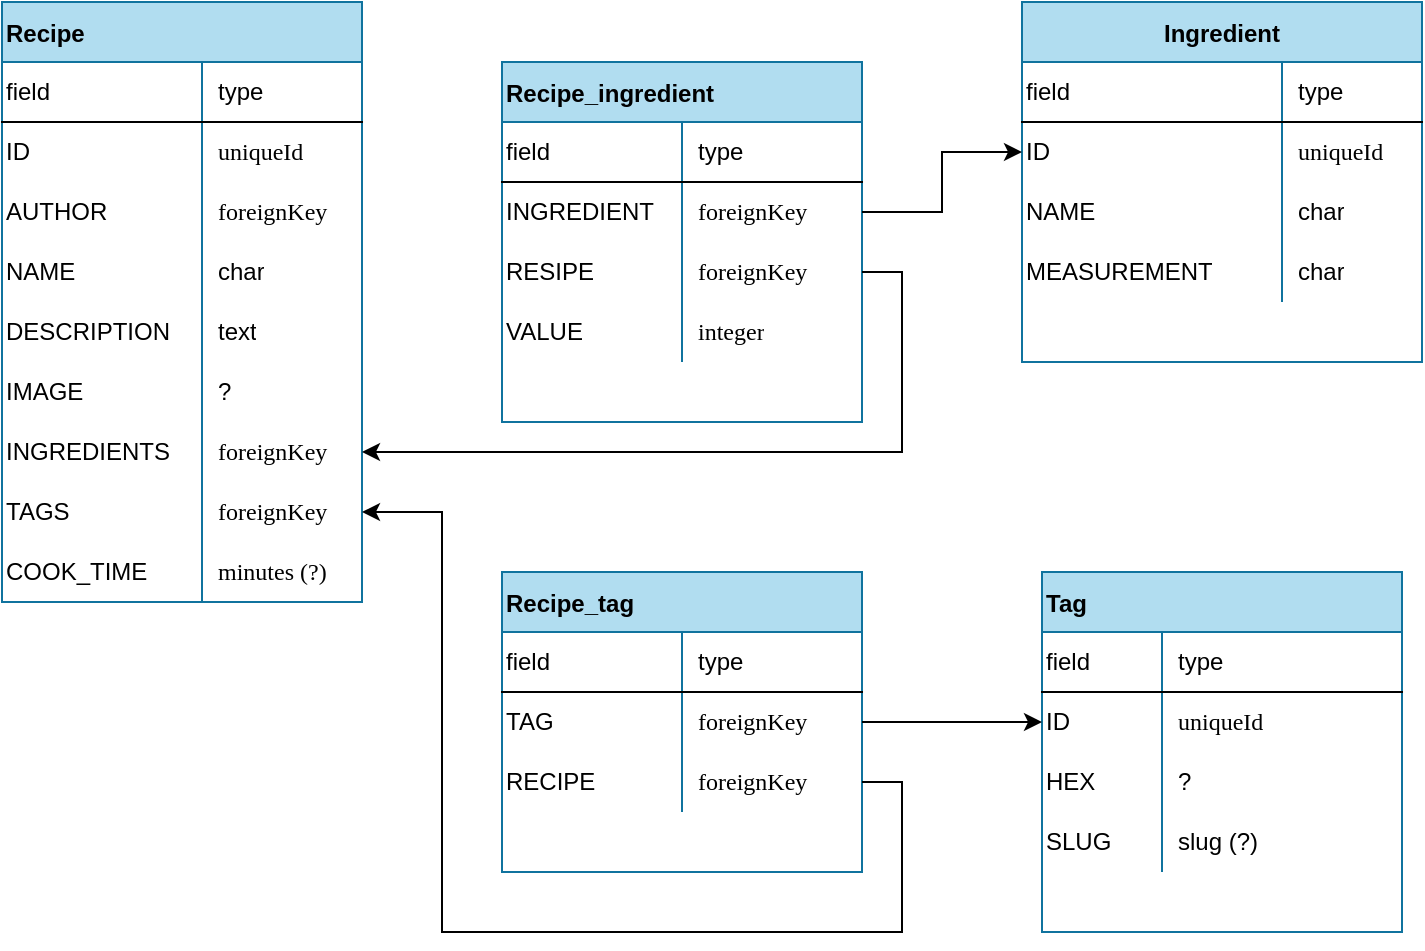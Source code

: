 <mxfile version="15.8.4" type="device" pages="2"><diagram name="database" id="2ca16b54-16f6-2749-3443-fa8db7711227"><mxGraphModel dx="2046" dy="613" grid="1" gridSize="10" guides="1" tooltips="1" connect="1" arrows="1" fold="1" page="1" pageScale="1" pageWidth="1100" pageHeight="850" background="none" math="0" shadow="0"><root><mxCell id="0"/><mxCell id="1" parent="0"/><mxCell id="bf0phk3SWoCHq_aziWoC-10" value="Recipe" style="shape=table;startSize=30;container=1;collapsible=0;childLayout=tableLayout;fixedRows=1;rowLines=0;fontStyle=1;align=left;pointerEvents=1;fillColor=#b1ddf0;strokeColor=#10739e;" vertex="1" parent="1"><mxGeometry x="-150" y="215" width="180" height="300" as="geometry"/></mxCell><mxCell id="bf0phk3SWoCHq_aziWoC-11" value="" style="shape=partialRectangle;html=1;whiteSpace=wrap;collapsible=0;dropTarget=0;pointerEvents=1;fillColor=none;top=0;left=0;bottom=1;right=0;points=[[0,0.5],[1,0.5]];portConstraint=eastwest;align=left;" vertex="1" parent="bf0phk3SWoCHq_aziWoC-10"><mxGeometry y="30" width="180" height="30" as="geometry"/></mxCell><mxCell id="bf0phk3SWoCHq_aziWoC-12" value="field" style="shape=partialRectangle;html=1;whiteSpace=wrap;connectable=0;fillColor=none;top=0;left=0;bottom=0;right=0;overflow=hidden;pointerEvents=1;align=left;" vertex="1" parent="bf0phk3SWoCHq_aziWoC-11"><mxGeometry width="100" height="30" as="geometry"><mxRectangle width="100" height="30" as="alternateBounds"/></mxGeometry></mxCell><mxCell id="bf0phk3SWoCHq_aziWoC-13" value="type" style="shape=partialRectangle;html=1;whiteSpace=wrap;connectable=0;fillColor=none;top=0;left=0;bottom=0;right=0;align=left;spacingLeft=6;overflow=hidden;pointerEvents=1;" vertex="1" parent="bf0phk3SWoCHq_aziWoC-11"><mxGeometry x="100" width="80" height="30" as="geometry"><mxRectangle width="80" height="30" as="alternateBounds"/></mxGeometry></mxCell><mxCell id="bf0phk3SWoCHq_aziWoC-14" value="" style="shape=partialRectangle;html=1;whiteSpace=wrap;collapsible=0;dropTarget=0;pointerEvents=1;fillColor=none;top=0;left=0;bottom=0;right=0;points=[[0,0.5],[1,0.5]];portConstraint=eastwest;align=left;" vertex="1" parent="bf0phk3SWoCHq_aziWoC-10"><mxGeometry y="60" width="180" height="30" as="geometry"/></mxCell><mxCell id="bf0phk3SWoCHq_aziWoC-15" value="ID" style="shape=partialRectangle;html=1;whiteSpace=wrap;connectable=0;fillColor=none;top=0;left=0;bottom=0;right=0;overflow=hidden;pointerEvents=1;align=left;" vertex="1" parent="bf0phk3SWoCHq_aziWoC-14"><mxGeometry width="100" height="30" as="geometry"><mxRectangle width="100" height="30" as="alternateBounds"/></mxGeometry></mxCell><mxCell id="bf0phk3SWoCHq_aziWoC-16" value="&lt;span style=&quot;font-family: &amp;#34;verdana&amp;#34;&quot;&gt;uniqueId&lt;/span&gt;" style="shape=partialRectangle;html=1;whiteSpace=wrap;connectable=0;fillColor=none;top=0;left=0;bottom=0;right=0;align=left;spacingLeft=6;overflow=hidden;pointerEvents=1;" vertex="1" parent="bf0phk3SWoCHq_aziWoC-14"><mxGeometry x="100" width="80" height="30" as="geometry"><mxRectangle width="80" height="30" as="alternateBounds"/></mxGeometry></mxCell><mxCell id="bf0phk3SWoCHq_aziWoC-17" value="" style="shape=partialRectangle;html=1;whiteSpace=wrap;collapsible=0;dropTarget=0;pointerEvents=1;fillColor=none;top=0;left=0;bottom=0;right=0;points=[[0,0.5],[1,0.5]];portConstraint=eastwest;align=left;" vertex="1" parent="bf0phk3SWoCHq_aziWoC-10"><mxGeometry y="90" width="180" height="30" as="geometry"/></mxCell><mxCell id="bf0phk3SWoCHq_aziWoC-18" value="AUTHOR" style="shape=partialRectangle;html=1;whiteSpace=wrap;connectable=0;fillColor=none;top=0;left=0;bottom=0;right=0;overflow=hidden;pointerEvents=1;align=left;" vertex="1" parent="bf0phk3SWoCHq_aziWoC-17"><mxGeometry width="100" height="30" as="geometry"><mxRectangle width="100" height="30" as="alternateBounds"/></mxGeometry></mxCell><mxCell id="bf0phk3SWoCHq_aziWoC-19" value="&lt;span style=&quot;font-family: &amp;#34;verdana&amp;#34;&quot;&gt;foreignKey&lt;/span&gt;" style="shape=partialRectangle;html=1;whiteSpace=wrap;connectable=0;fillColor=none;top=0;left=0;bottom=0;right=0;align=left;spacingLeft=6;overflow=hidden;pointerEvents=1;" vertex="1" parent="bf0phk3SWoCHq_aziWoC-17"><mxGeometry x="100" width="80" height="30" as="geometry"><mxRectangle width="80" height="30" as="alternateBounds"/></mxGeometry></mxCell><mxCell id="bf0phk3SWoCHq_aziWoC-20" value="" style="shape=partialRectangle;html=1;whiteSpace=wrap;collapsible=0;dropTarget=0;pointerEvents=1;fillColor=none;top=0;left=0;bottom=0;right=0;points=[[0,0.5],[1,0.5]];portConstraint=eastwest;align=left;" vertex="1" parent="bf0phk3SWoCHq_aziWoC-10"><mxGeometry y="120" width="180" height="30" as="geometry"/></mxCell><mxCell id="bf0phk3SWoCHq_aziWoC-21" value="NAME" style="shape=partialRectangle;html=1;whiteSpace=wrap;connectable=0;fillColor=none;top=0;left=0;bottom=0;right=0;overflow=hidden;pointerEvents=1;align=left;" vertex="1" parent="bf0phk3SWoCHq_aziWoC-20"><mxGeometry width="100" height="30" as="geometry"><mxRectangle width="100" height="30" as="alternateBounds"/></mxGeometry></mxCell><mxCell id="bf0phk3SWoCHq_aziWoC-22" value="char" style="shape=partialRectangle;html=1;whiteSpace=wrap;connectable=0;fillColor=none;top=0;left=0;bottom=0;right=0;align=left;spacingLeft=6;overflow=hidden;pointerEvents=1;" vertex="1" parent="bf0phk3SWoCHq_aziWoC-20"><mxGeometry x="100" width="80" height="30" as="geometry"><mxRectangle width="80" height="30" as="alternateBounds"/></mxGeometry></mxCell><mxCell id="bf0phk3SWoCHq_aziWoC-23" value="" style="shape=partialRectangle;html=1;whiteSpace=wrap;collapsible=0;dropTarget=0;pointerEvents=1;fillColor=none;top=0;left=0;bottom=0;right=0;points=[[0,0.5],[1,0.5]];portConstraint=eastwest;align=left;" vertex="1" parent="bf0phk3SWoCHq_aziWoC-10"><mxGeometry y="150" width="180" height="30" as="geometry"/></mxCell><mxCell id="bf0phk3SWoCHq_aziWoC-24" value="DESCRIPTION" style="shape=partialRectangle;html=1;whiteSpace=wrap;connectable=0;fillColor=none;top=0;left=0;bottom=0;right=0;overflow=hidden;pointerEvents=1;align=left;" vertex="1" parent="bf0phk3SWoCHq_aziWoC-23"><mxGeometry width="100" height="30" as="geometry"><mxRectangle width="100" height="30" as="alternateBounds"/></mxGeometry></mxCell><mxCell id="bf0phk3SWoCHq_aziWoC-25" value="text" style="shape=partialRectangle;html=1;whiteSpace=wrap;connectable=0;fillColor=none;top=0;left=0;bottom=0;right=0;align=left;spacingLeft=6;overflow=hidden;pointerEvents=1;" vertex="1" parent="bf0phk3SWoCHq_aziWoC-23"><mxGeometry x="100" width="80" height="30" as="geometry"><mxRectangle width="80" height="30" as="alternateBounds"/></mxGeometry></mxCell><mxCell id="bf0phk3SWoCHq_aziWoC-26" value="" style="shape=partialRectangle;html=1;whiteSpace=wrap;collapsible=0;dropTarget=0;pointerEvents=1;fillColor=none;top=0;left=0;bottom=0;right=0;points=[[0,0.5],[1,0.5]];portConstraint=eastwest;align=left;" vertex="1" parent="bf0phk3SWoCHq_aziWoC-10"><mxGeometry y="180" width="180" height="30" as="geometry"/></mxCell><mxCell id="bf0phk3SWoCHq_aziWoC-27" value="IMAGE" style="shape=partialRectangle;html=1;whiteSpace=wrap;connectable=0;fillColor=none;top=0;left=0;bottom=0;right=0;overflow=hidden;pointerEvents=1;align=left;" vertex="1" parent="bf0phk3SWoCHq_aziWoC-26"><mxGeometry width="100" height="30" as="geometry"><mxRectangle width="100" height="30" as="alternateBounds"/></mxGeometry></mxCell><mxCell id="bf0phk3SWoCHq_aziWoC-28" value="?" style="shape=partialRectangle;html=1;whiteSpace=wrap;connectable=0;fillColor=none;top=0;left=0;bottom=0;right=0;align=left;spacingLeft=6;overflow=hidden;pointerEvents=1;" vertex="1" parent="bf0phk3SWoCHq_aziWoC-26"><mxGeometry x="100" width="80" height="30" as="geometry"><mxRectangle width="80" height="30" as="alternateBounds"/></mxGeometry></mxCell><mxCell id="bf0phk3SWoCHq_aziWoC-29" value="" style="shape=partialRectangle;html=1;whiteSpace=wrap;collapsible=0;dropTarget=0;pointerEvents=1;fillColor=none;top=0;left=0;bottom=0;right=0;points=[[0,0.5],[1,0.5]];portConstraint=eastwest;align=left;" vertex="1" parent="bf0phk3SWoCHq_aziWoC-10"><mxGeometry y="210" width="180" height="30" as="geometry"/></mxCell><mxCell id="bf0phk3SWoCHq_aziWoC-30" value="INGREDIENTS" style="shape=partialRectangle;html=1;whiteSpace=wrap;connectable=0;fillColor=none;top=0;left=0;bottom=0;right=0;overflow=hidden;pointerEvents=1;align=left;" vertex="1" parent="bf0phk3SWoCHq_aziWoC-29"><mxGeometry width="100" height="30" as="geometry"><mxRectangle width="100" height="30" as="alternateBounds"/></mxGeometry></mxCell><mxCell id="bf0phk3SWoCHq_aziWoC-31" value="&lt;span style=&quot;font-family: &amp;#34;verdana&amp;#34;&quot;&gt;foreignKey&lt;/span&gt;" style="shape=partialRectangle;html=1;whiteSpace=wrap;connectable=0;fillColor=none;top=0;left=0;bottom=0;right=0;align=left;spacingLeft=6;overflow=hidden;pointerEvents=1;" vertex="1" parent="bf0phk3SWoCHq_aziWoC-29"><mxGeometry x="100" width="80" height="30" as="geometry"><mxRectangle width="80" height="30" as="alternateBounds"/></mxGeometry></mxCell><mxCell id="bf0phk3SWoCHq_aziWoC-83" value="" style="shape=partialRectangle;html=1;whiteSpace=wrap;collapsible=0;dropTarget=0;pointerEvents=1;fillColor=none;top=0;left=0;bottom=0;right=0;points=[[0,0.5],[1,0.5]];portConstraint=eastwest;align=left;" vertex="1" parent="bf0phk3SWoCHq_aziWoC-10"><mxGeometry y="240" width="180" height="30" as="geometry"/></mxCell><mxCell id="bf0phk3SWoCHq_aziWoC-84" value="TAGS" style="shape=partialRectangle;html=1;whiteSpace=wrap;connectable=0;fillColor=none;top=0;left=0;bottom=0;right=0;overflow=hidden;pointerEvents=1;align=left;" vertex="1" parent="bf0phk3SWoCHq_aziWoC-83"><mxGeometry width="100" height="30" as="geometry"><mxRectangle width="100" height="30" as="alternateBounds"/></mxGeometry></mxCell><mxCell id="bf0phk3SWoCHq_aziWoC-85" value="&lt;span style=&quot;font-family: &amp;#34;verdana&amp;#34;&quot;&gt;foreignKey&lt;/span&gt;" style="shape=partialRectangle;html=1;whiteSpace=wrap;connectable=0;fillColor=none;top=0;left=0;bottom=0;right=0;align=left;spacingLeft=6;overflow=hidden;pointerEvents=1;" vertex="1" parent="bf0phk3SWoCHq_aziWoC-83"><mxGeometry x="100" width="80" height="30" as="geometry"><mxRectangle width="80" height="30" as="alternateBounds"/></mxGeometry></mxCell><mxCell id="bf0phk3SWoCHq_aziWoC-110" value="" style="shape=partialRectangle;html=1;whiteSpace=wrap;collapsible=0;dropTarget=0;pointerEvents=1;fillColor=none;top=0;left=0;bottom=0;right=0;points=[[0,0.5],[1,0.5]];portConstraint=eastwest;align=left;" vertex="1" parent="bf0phk3SWoCHq_aziWoC-10"><mxGeometry y="270" width="180" height="30" as="geometry"/></mxCell><mxCell id="bf0phk3SWoCHq_aziWoC-111" value="COOK_TIME" style="shape=partialRectangle;html=1;whiteSpace=wrap;connectable=0;fillColor=none;top=0;left=0;bottom=0;right=0;overflow=hidden;pointerEvents=1;align=left;" vertex="1" parent="bf0phk3SWoCHq_aziWoC-110"><mxGeometry width="100" height="30" as="geometry"><mxRectangle width="100" height="30" as="alternateBounds"/></mxGeometry></mxCell><mxCell id="bf0phk3SWoCHq_aziWoC-112" value="&lt;span style=&quot;font-family: &amp;#34;verdana&amp;#34;&quot;&gt;minutes (?)&lt;/span&gt;" style="shape=partialRectangle;html=1;whiteSpace=wrap;connectable=0;fillColor=none;top=0;left=0;bottom=0;right=0;align=left;spacingLeft=6;overflow=hidden;pointerEvents=1;" vertex="1" parent="bf0phk3SWoCHq_aziWoC-110"><mxGeometry x="100" width="80" height="30" as="geometry"><mxRectangle width="80" height="30" as="alternateBounds"/></mxGeometry></mxCell><mxCell id="bf0phk3SWoCHq_aziWoC-55" value="Recipe_ingredient" style="shape=table;startSize=30;container=1;collapsible=0;childLayout=tableLayout;fixedRows=1;rowLines=0;fontStyle=1;align=left;pointerEvents=1;fillColor=#b1ddf0;strokeColor=#10739e;" vertex="1" parent="1"><mxGeometry x="100" y="245" width="180" height="180" as="geometry"/></mxCell><mxCell id="bf0phk3SWoCHq_aziWoC-56" value="" style="shape=partialRectangle;html=1;whiteSpace=wrap;collapsible=0;dropTarget=0;pointerEvents=1;fillColor=none;top=0;left=0;bottom=1;right=0;points=[[0,0.5],[1,0.5]];portConstraint=eastwest;align=left;" vertex="1" parent="bf0phk3SWoCHq_aziWoC-55"><mxGeometry y="30" width="180" height="30" as="geometry"/></mxCell><mxCell id="bf0phk3SWoCHq_aziWoC-57" value="field" style="shape=partialRectangle;html=1;whiteSpace=wrap;connectable=0;fillColor=none;top=0;left=0;bottom=0;right=0;overflow=hidden;pointerEvents=1;align=left;" vertex="1" parent="bf0phk3SWoCHq_aziWoC-56"><mxGeometry width="90" height="30" as="geometry"><mxRectangle width="90" height="30" as="alternateBounds"/></mxGeometry></mxCell><mxCell id="bf0phk3SWoCHq_aziWoC-58" value="type" style="shape=partialRectangle;html=1;whiteSpace=wrap;connectable=0;fillColor=none;top=0;left=0;bottom=0;right=0;align=left;spacingLeft=6;overflow=hidden;pointerEvents=1;" vertex="1" parent="bf0phk3SWoCHq_aziWoC-56"><mxGeometry x="90" width="90" height="30" as="geometry"><mxRectangle width="90" height="30" as="alternateBounds"/></mxGeometry></mxCell><mxCell id="bf0phk3SWoCHq_aziWoC-59" value="" style="shape=partialRectangle;html=1;whiteSpace=wrap;collapsible=0;dropTarget=0;pointerEvents=1;fillColor=none;top=0;left=0;bottom=0;right=0;points=[[0,0.5],[1,0.5]];portConstraint=eastwest;align=left;" vertex="1" parent="bf0phk3SWoCHq_aziWoC-55"><mxGeometry y="60" width="180" height="30" as="geometry"/></mxCell><mxCell id="bf0phk3SWoCHq_aziWoC-60" value="INGREDIENT" style="shape=partialRectangle;html=1;whiteSpace=wrap;connectable=0;fillColor=none;top=0;left=0;bottom=0;right=0;overflow=hidden;pointerEvents=1;align=left;" vertex="1" parent="bf0phk3SWoCHq_aziWoC-59"><mxGeometry width="90" height="30" as="geometry"><mxRectangle width="90" height="30" as="alternateBounds"/></mxGeometry></mxCell><mxCell id="bf0phk3SWoCHq_aziWoC-61" value="&lt;span style=&quot;font-family: &amp;#34;verdana&amp;#34;&quot;&gt;foreignKey&lt;/span&gt;" style="shape=partialRectangle;html=1;whiteSpace=wrap;connectable=0;fillColor=none;top=0;left=0;bottom=0;right=0;align=left;spacingLeft=6;overflow=hidden;pointerEvents=1;" vertex="1" parent="bf0phk3SWoCHq_aziWoC-59"><mxGeometry x="90" width="90" height="30" as="geometry"><mxRectangle width="90" height="30" as="alternateBounds"/></mxGeometry></mxCell><mxCell id="bf0phk3SWoCHq_aziWoC-62" value="" style="shape=partialRectangle;html=1;whiteSpace=wrap;collapsible=0;dropTarget=0;pointerEvents=1;fillColor=none;top=0;left=0;bottom=0;right=0;points=[[0,0.5],[1,0.5]];portConstraint=eastwest;align=left;" vertex="1" parent="bf0phk3SWoCHq_aziWoC-55"><mxGeometry y="90" width="180" height="30" as="geometry"/></mxCell><mxCell id="bf0phk3SWoCHq_aziWoC-63" value="RESIPE" style="shape=partialRectangle;html=1;whiteSpace=wrap;connectable=0;fillColor=none;top=0;left=0;bottom=0;right=0;overflow=hidden;pointerEvents=1;align=left;" vertex="1" parent="bf0phk3SWoCHq_aziWoC-62"><mxGeometry width="90" height="30" as="geometry"><mxRectangle width="90" height="30" as="alternateBounds"/></mxGeometry></mxCell><mxCell id="bf0phk3SWoCHq_aziWoC-64" value="&lt;span style=&quot;font-family: &amp;#34;verdana&amp;#34;&quot;&gt;foreignKey&lt;/span&gt;" style="shape=partialRectangle;html=1;whiteSpace=wrap;connectable=0;fillColor=none;top=0;left=0;bottom=0;right=0;align=left;spacingLeft=6;overflow=hidden;pointerEvents=1;" vertex="1" parent="bf0phk3SWoCHq_aziWoC-62"><mxGeometry x="90" width="90" height="30" as="geometry"><mxRectangle width="90" height="30" as="alternateBounds"/></mxGeometry></mxCell><mxCell id="bf0phk3SWoCHq_aziWoC-65" value="" style="shape=partialRectangle;html=1;whiteSpace=wrap;collapsible=0;dropTarget=0;pointerEvents=1;fillColor=none;top=0;left=0;bottom=0;right=0;points=[[0,0.5],[1,0.5]];portConstraint=eastwest;align=left;" vertex="1" parent="bf0phk3SWoCHq_aziWoC-55"><mxGeometry y="120" width="180" height="30" as="geometry"/></mxCell><mxCell id="bf0phk3SWoCHq_aziWoC-66" value="VALUE" style="shape=partialRectangle;html=1;whiteSpace=wrap;connectable=0;fillColor=none;top=0;left=0;bottom=0;right=0;overflow=hidden;pointerEvents=1;align=left;" vertex="1" parent="bf0phk3SWoCHq_aziWoC-65"><mxGeometry width="90" height="30" as="geometry"><mxRectangle width="90" height="30" as="alternateBounds"/></mxGeometry></mxCell><mxCell id="bf0phk3SWoCHq_aziWoC-67" value="&lt;span style=&quot;font-family: &amp;#34;verdana&amp;#34;&quot;&gt;integer&lt;/span&gt;" style="shape=partialRectangle;html=1;whiteSpace=wrap;connectable=0;fillColor=none;top=0;left=0;bottom=0;right=0;align=left;spacingLeft=6;overflow=hidden;pointerEvents=1;" vertex="1" parent="bf0phk3SWoCHq_aziWoC-65"><mxGeometry x="90" width="90" height="30" as="geometry"><mxRectangle width="90" height="30" as="alternateBounds"/></mxGeometry></mxCell><mxCell id="bf0phk3SWoCHq_aziWoC-68" value="Ingredient" style="shape=table;startSize=30;container=1;collapsible=0;childLayout=tableLayout;fixedRows=1;rowLines=0;fontStyle=1;align=center;pointerEvents=1;fillColor=#b1ddf0;strokeColor=#10739e;" vertex="1" parent="1"><mxGeometry x="360" y="215" width="200" height="180" as="geometry"/></mxCell><mxCell id="bf0phk3SWoCHq_aziWoC-69" value="" style="shape=partialRectangle;html=1;whiteSpace=wrap;collapsible=0;dropTarget=0;pointerEvents=1;fillColor=none;top=0;left=0;bottom=1;right=0;points=[[0,0.5],[1,0.5]];portConstraint=eastwest;align=left;" vertex="1" parent="bf0phk3SWoCHq_aziWoC-68"><mxGeometry y="30" width="200" height="30" as="geometry"/></mxCell><mxCell id="bf0phk3SWoCHq_aziWoC-70" value="field" style="shape=partialRectangle;html=1;whiteSpace=wrap;connectable=0;fillColor=none;top=0;left=0;bottom=0;right=0;overflow=hidden;pointerEvents=1;align=left;" vertex="1" parent="bf0phk3SWoCHq_aziWoC-69"><mxGeometry width="130" height="30" as="geometry"><mxRectangle width="130" height="30" as="alternateBounds"/></mxGeometry></mxCell><mxCell id="bf0phk3SWoCHq_aziWoC-71" value="type" style="shape=partialRectangle;html=1;whiteSpace=wrap;connectable=0;fillColor=none;top=0;left=0;bottom=0;right=0;align=left;spacingLeft=6;overflow=hidden;pointerEvents=1;" vertex="1" parent="bf0phk3SWoCHq_aziWoC-69"><mxGeometry x="130" width="70" height="30" as="geometry"><mxRectangle width="70" height="30" as="alternateBounds"/></mxGeometry></mxCell><mxCell id="bf0phk3SWoCHq_aziWoC-72" value="" style="shape=partialRectangle;html=1;whiteSpace=wrap;collapsible=0;dropTarget=0;pointerEvents=1;fillColor=none;top=0;left=0;bottom=0;right=0;points=[[0,0.5],[1,0.5]];portConstraint=eastwest;align=left;" vertex="1" parent="bf0phk3SWoCHq_aziWoC-68"><mxGeometry y="60" width="200" height="30" as="geometry"/></mxCell><mxCell id="bf0phk3SWoCHq_aziWoC-73" value="ID" style="shape=partialRectangle;html=1;whiteSpace=wrap;connectable=0;fillColor=none;top=0;left=0;bottom=0;right=0;overflow=hidden;pointerEvents=1;align=left;" vertex="1" parent="bf0phk3SWoCHq_aziWoC-72"><mxGeometry width="130" height="30" as="geometry"><mxRectangle width="130" height="30" as="alternateBounds"/></mxGeometry></mxCell><mxCell id="bf0phk3SWoCHq_aziWoC-74" value="&lt;span style=&quot;font-family: &amp;#34;verdana&amp;#34;&quot;&gt;uniqueId&lt;/span&gt;" style="shape=partialRectangle;html=1;whiteSpace=wrap;connectable=0;fillColor=none;top=0;left=0;bottom=0;right=0;align=left;spacingLeft=6;overflow=hidden;pointerEvents=1;" vertex="1" parent="bf0phk3SWoCHq_aziWoC-72"><mxGeometry x="130" width="70" height="30" as="geometry"><mxRectangle width="70" height="30" as="alternateBounds"/></mxGeometry></mxCell><mxCell id="bf0phk3SWoCHq_aziWoC-75" value="" style="shape=partialRectangle;html=1;whiteSpace=wrap;collapsible=0;dropTarget=0;pointerEvents=1;fillColor=none;top=0;left=0;bottom=0;right=0;points=[[0,0.5],[1,0.5]];portConstraint=eastwest;align=left;" vertex="1" parent="bf0phk3SWoCHq_aziWoC-68"><mxGeometry y="90" width="200" height="30" as="geometry"/></mxCell><mxCell id="bf0phk3SWoCHq_aziWoC-76" value="NAME" style="shape=partialRectangle;html=1;whiteSpace=wrap;connectable=0;fillColor=none;top=0;left=0;bottom=0;right=0;overflow=hidden;pointerEvents=1;align=left;" vertex="1" parent="bf0phk3SWoCHq_aziWoC-75"><mxGeometry width="130" height="30" as="geometry"><mxRectangle width="130" height="30" as="alternateBounds"/></mxGeometry></mxCell><mxCell id="bf0phk3SWoCHq_aziWoC-77" value="char" style="shape=partialRectangle;html=1;whiteSpace=wrap;connectable=0;fillColor=none;top=0;left=0;bottom=0;right=0;align=left;spacingLeft=6;overflow=hidden;pointerEvents=1;" vertex="1" parent="bf0phk3SWoCHq_aziWoC-75"><mxGeometry x="130" width="70" height="30" as="geometry"><mxRectangle width="70" height="30" as="alternateBounds"/></mxGeometry></mxCell><mxCell id="bf0phk3SWoCHq_aziWoC-78" value="" style="shape=partialRectangle;html=1;whiteSpace=wrap;collapsible=0;dropTarget=0;pointerEvents=1;fillColor=none;top=0;left=0;bottom=0;right=0;points=[[0,0.5],[1,0.5]];portConstraint=eastwest;align=left;" vertex="1" parent="bf0phk3SWoCHq_aziWoC-68"><mxGeometry y="120" width="200" height="30" as="geometry"/></mxCell><mxCell id="bf0phk3SWoCHq_aziWoC-79" value="MEASUREMENT" style="shape=partialRectangle;html=1;whiteSpace=wrap;connectable=0;fillColor=none;top=0;left=0;bottom=0;right=0;overflow=hidden;pointerEvents=1;align=left;" vertex="1" parent="bf0phk3SWoCHq_aziWoC-78"><mxGeometry width="130" height="30" as="geometry"><mxRectangle width="130" height="30" as="alternateBounds"/></mxGeometry></mxCell><mxCell id="bf0phk3SWoCHq_aziWoC-80" value="char" style="shape=partialRectangle;html=1;whiteSpace=wrap;connectable=0;fillColor=none;top=0;left=0;bottom=0;right=0;align=left;spacingLeft=6;overflow=hidden;pointerEvents=1;" vertex="1" parent="bf0phk3SWoCHq_aziWoC-78"><mxGeometry x="130" width="70" height="30" as="geometry"><mxRectangle width="70" height="30" as="alternateBounds"/></mxGeometry></mxCell><mxCell id="bf0phk3SWoCHq_aziWoC-81" value="" style="endArrow=classic;html=1;rounded=0;exitX=1;exitY=0.5;exitDx=0;exitDy=0;entryX=1;entryY=0.5;entryDx=0;entryDy=0;" edge="1" parent="1" source="bf0phk3SWoCHq_aziWoC-62" target="bf0phk3SWoCHq_aziWoC-29"><mxGeometry width="50" height="50" relative="1" as="geometry"><mxPoint x="250" y="440" as="sourcePoint"/><mxPoint x="70" y="430" as="targetPoint"/><Array as="points"><mxPoint x="300" y="350"/><mxPoint x="300" y="440"/><mxPoint x="120" y="440"/></Array></mxGeometry></mxCell><mxCell id="bf0phk3SWoCHq_aziWoC-82" style="edgeStyle=orthogonalEdgeStyle;rounded=0;orthogonalLoop=1;jettySize=auto;html=1;exitX=1;exitY=0.5;exitDx=0;exitDy=0;entryX=0;entryY=0.5;entryDx=0;entryDy=0;" edge="1" parent="1" source="bf0phk3SWoCHq_aziWoC-59" target="bf0phk3SWoCHq_aziWoC-72"><mxGeometry relative="1" as="geometry"><mxPoint x="320" y="270" as="targetPoint"/><Array as="points"><mxPoint x="320" y="320"/><mxPoint x="320" y="290"/></Array></mxGeometry></mxCell><mxCell id="bf0phk3SWoCHq_aziWoC-86" value="Tag" style="shape=table;startSize=30;container=1;collapsible=0;childLayout=tableLayout;fixedRows=1;rowLines=0;fontStyle=1;align=left;pointerEvents=1;fillColor=#b1ddf0;strokeColor=#10739e;" vertex="1" parent="1"><mxGeometry x="370" y="500" width="180" height="180" as="geometry"/></mxCell><mxCell id="bf0phk3SWoCHq_aziWoC-87" value="" style="shape=partialRectangle;html=1;whiteSpace=wrap;collapsible=0;dropTarget=0;pointerEvents=1;fillColor=none;top=0;left=0;bottom=1;right=0;points=[[0,0.5],[1,0.5]];portConstraint=eastwest;align=left;" vertex="1" parent="bf0phk3SWoCHq_aziWoC-86"><mxGeometry y="30" width="180" height="30" as="geometry"/></mxCell><mxCell id="bf0phk3SWoCHq_aziWoC-88" value="field" style="shape=partialRectangle;html=1;whiteSpace=wrap;connectable=0;fillColor=none;top=0;left=0;bottom=0;right=0;overflow=hidden;pointerEvents=1;align=left;" vertex="1" parent="bf0phk3SWoCHq_aziWoC-87"><mxGeometry width="60" height="30" as="geometry"><mxRectangle width="60" height="30" as="alternateBounds"/></mxGeometry></mxCell><mxCell id="bf0phk3SWoCHq_aziWoC-89" value="type" style="shape=partialRectangle;html=1;whiteSpace=wrap;connectable=0;fillColor=none;top=0;left=0;bottom=0;right=0;align=left;spacingLeft=6;overflow=hidden;pointerEvents=1;" vertex="1" parent="bf0phk3SWoCHq_aziWoC-87"><mxGeometry x="60" width="120" height="30" as="geometry"><mxRectangle width="120" height="30" as="alternateBounds"/></mxGeometry></mxCell><mxCell id="bf0phk3SWoCHq_aziWoC-90" value="" style="shape=partialRectangle;html=1;whiteSpace=wrap;collapsible=0;dropTarget=0;pointerEvents=1;fillColor=none;top=0;left=0;bottom=0;right=0;points=[[0,0.5],[1,0.5]];portConstraint=eastwest;align=left;" vertex="1" parent="bf0phk3SWoCHq_aziWoC-86"><mxGeometry y="60" width="180" height="30" as="geometry"/></mxCell><mxCell id="bf0phk3SWoCHq_aziWoC-91" value="ID" style="shape=partialRectangle;html=1;whiteSpace=wrap;connectable=0;fillColor=none;top=0;left=0;bottom=0;right=0;overflow=hidden;pointerEvents=1;align=left;" vertex="1" parent="bf0phk3SWoCHq_aziWoC-90"><mxGeometry width="60" height="30" as="geometry"><mxRectangle width="60" height="30" as="alternateBounds"/></mxGeometry></mxCell><mxCell id="bf0phk3SWoCHq_aziWoC-92" value="&lt;span style=&quot;font-family: &amp;#34;verdana&amp;#34;&quot;&gt;uniqueId&lt;/span&gt;" style="shape=partialRectangle;html=1;whiteSpace=wrap;connectable=0;fillColor=none;top=0;left=0;bottom=0;right=0;align=left;spacingLeft=6;overflow=hidden;pointerEvents=1;" vertex="1" parent="bf0phk3SWoCHq_aziWoC-90"><mxGeometry x="60" width="120" height="30" as="geometry"><mxRectangle width="120" height="30" as="alternateBounds"/></mxGeometry></mxCell><mxCell id="bf0phk3SWoCHq_aziWoC-93" value="" style="shape=partialRectangle;html=1;whiteSpace=wrap;collapsible=0;dropTarget=0;pointerEvents=1;fillColor=none;top=0;left=0;bottom=0;right=0;points=[[0,0.5],[1,0.5]];portConstraint=eastwest;align=left;" vertex="1" parent="bf0phk3SWoCHq_aziWoC-86"><mxGeometry y="90" width="180" height="30" as="geometry"/></mxCell><mxCell id="bf0phk3SWoCHq_aziWoC-94" value="HEX" style="shape=partialRectangle;html=1;whiteSpace=wrap;connectable=0;fillColor=none;top=0;left=0;bottom=0;right=0;overflow=hidden;pointerEvents=1;align=left;" vertex="1" parent="bf0phk3SWoCHq_aziWoC-93"><mxGeometry width="60" height="30" as="geometry"><mxRectangle width="60" height="30" as="alternateBounds"/></mxGeometry></mxCell><mxCell id="bf0phk3SWoCHq_aziWoC-95" value="?" style="shape=partialRectangle;html=1;whiteSpace=wrap;connectable=0;fillColor=none;top=0;left=0;bottom=0;right=0;align=left;spacingLeft=6;overflow=hidden;pointerEvents=1;" vertex="1" parent="bf0phk3SWoCHq_aziWoC-93"><mxGeometry x="60" width="120" height="30" as="geometry"><mxRectangle width="120" height="30" as="alternateBounds"/></mxGeometry></mxCell><mxCell id="bf0phk3SWoCHq_aziWoC-113" value="" style="shape=partialRectangle;html=1;whiteSpace=wrap;collapsible=0;dropTarget=0;pointerEvents=1;fillColor=none;top=0;left=0;bottom=0;right=0;points=[[0,0.5],[1,0.5]];portConstraint=eastwest;align=left;" vertex="1" parent="bf0phk3SWoCHq_aziWoC-86"><mxGeometry y="120" width="180" height="30" as="geometry"/></mxCell><mxCell id="bf0phk3SWoCHq_aziWoC-114" value="SLUG" style="shape=partialRectangle;html=1;whiteSpace=wrap;connectable=0;fillColor=none;top=0;left=0;bottom=0;right=0;overflow=hidden;pointerEvents=1;align=left;" vertex="1" parent="bf0phk3SWoCHq_aziWoC-113"><mxGeometry width="60" height="30" as="geometry"><mxRectangle width="60" height="30" as="alternateBounds"/></mxGeometry></mxCell><mxCell id="bf0phk3SWoCHq_aziWoC-115" value="slug (?)" style="shape=partialRectangle;html=1;whiteSpace=wrap;connectable=0;fillColor=none;top=0;left=0;bottom=0;right=0;align=left;spacingLeft=6;overflow=hidden;pointerEvents=1;" vertex="1" parent="bf0phk3SWoCHq_aziWoC-113"><mxGeometry x="60" width="120" height="30" as="geometry"><mxRectangle width="120" height="30" as="alternateBounds"/></mxGeometry></mxCell><mxCell id="bf0phk3SWoCHq_aziWoC-97" value="Recipe_tag" style="shape=table;startSize=30;container=1;collapsible=0;childLayout=tableLayout;fixedRows=1;rowLines=0;fontStyle=1;align=left;pointerEvents=1;fillColor=#b1ddf0;strokeColor=#10739e;" vertex="1" parent="1"><mxGeometry x="100" y="500" width="180" height="150" as="geometry"/></mxCell><mxCell id="bf0phk3SWoCHq_aziWoC-98" value="" style="shape=partialRectangle;html=1;whiteSpace=wrap;collapsible=0;dropTarget=0;pointerEvents=1;fillColor=none;top=0;left=0;bottom=1;right=0;points=[[0,0.5],[1,0.5]];portConstraint=eastwest;align=left;" vertex="1" parent="bf0phk3SWoCHq_aziWoC-97"><mxGeometry y="30" width="180" height="30" as="geometry"/></mxCell><mxCell id="bf0phk3SWoCHq_aziWoC-99" value="field" style="shape=partialRectangle;html=1;whiteSpace=wrap;connectable=0;fillColor=none;top=0;left=0;bottom=0;right=0;overflow=hidden;pointerEvents=1;align=left;" vertex="1" parent="bf0phk3SWoCHq_aziWoC-98"><mxGeometry width="90" height="30" as="geometry"><mxRectangle width="90" height="30" as="alternateBounds"/></mxGeometry></mxCell><mxCell id="bf0phk3SWoCHq_aziWoC-100" value="type" style="shape=partialRectangle;html=1;whiteSpace=wrap;connectable=0;fillColor=none;top=0;left=0;bottom=0;right=0;align=left;spacingLeft=6;overflow=hidden;pointerEvents=1;" vertex="1" parent="bf0phk3SWoCHq_aziWoC-98"><mxGeometry x="90" width="90" height="30" as="geometry"><mxRectangle width="90" height="30" as="alternateBounds"/></mxGeometry></mxCell><mxCell id="bf0phk3SWoCHq_aziWoC-101" value="" style="shape=partialRectangle;html=1;whiteSpace=wrap;collapsible=0;dropTarget=0;pointerEvents=1;fillColor=none;top=0;left=0;bottom=0;right=0;points=[[0,0.5],[1,0.5]];portConstraint=eastwest;align=left;" vertex="1" parent="bf0phk3SWoCHq_aziWoC-97"><mxGeometry y="60" width="180" height="30" as="geometry"/></mxCell><mxCell id="bf0phk3SWoCHq_aziWoC-102" value="TAG" style="shape=partialRectangle;html=1;whiteSpace=wrap;connectable=0;fillColor=none;top=0;left=0;bottom=0;right=0;overflow=hidden;pointerEvents=1;align=left;" vertex="1" parent="bf0phk3SWoCHq_aziWoC-101"><mxGeometry width="90" height="30" as="geometry"><mxRectangle width="90" height="30" as="alternateBounds"/></mxGeometry></mxCell><mxCell id="bf0phk3SWoCHq_aziWoC-103" value="&lt;span style=&quot;font-family: &amp;#34;verdana&amp;#34;&quot;&gt;foreignKey&lt;/span&gt;" style="shape=partialRectangle;html=1;whiteSpace=wrap;connectable=0;fillColor=none;top=0;left=0;bottom=0;right=0;align=left;spacingLeft=6;overflow=hidden;pointerEvents=1;" vertex="1" parent="bf0phk3SWoCHq_aziWoC-101"><mxGeometry x="90" width="90" height="30" as="geometry"><mxRectangle width="90" height="30" as="alternateBounds"/></mxGeometry></mxCell><mxCell id="bf0phk3SWoCHq_aziWoC-104" value="" style="shape=partialRectangle;html=1;whiteSpace=wrap;collapsible=0;dropTarget=0;pointerEvents=1;fillColor=none;top=0;left=0;bottom=0;right=0;points=[[0,0.5],[1,0.5]];portConstraint=eastwest;align=left;" vertex="1" parent="bf0phk3SWoCHq_aziWoC-97"><mxGeometry y="90" width="180" height="30" as="geometry"/></mxCell><mxCell id="bf0phk3SWoCHq_aziWoC-105" value="RECIPE" style="shape=partialRectangle;html=1;whiteSpace=wrap;connectable=0;fillColor=none;top=0;left=0;bottom=0;right=0;overflow=hidden;pointerEvents=1;align=left;" vertex="1" parent="bf0phk3SWoCHq_aziWoC-104"><mxGeometry width="90" height="30" as="geometry"><mxRectangle width="90" height="30" as="alternateBounds"/></mxGeometry></mxCell><mxCell id="bf0phk3SWoCHq_aziWoC-106" value="&lt;span style=&quot;font-family: &amp;#34;verdana&amp;#34;&quot;&gt;foreignKey&lt;/span&gt;" style="shape=partialRectangle;html=1;whiteSpace=wrap;connectable=0;fillColor=none;top=0;left=0;bottom=0;right=0;align=left;spacingLeft=6;overflow=hidden;pointerEvents=1;" vertex="1" parent="bf0phk3SWoCHq_aziWoC-104"><mxGeometry x="90" width="90" height="30" as="geometry"><mxRectangle width="90" height="30" as="alternateBounds"/></mxGeometry></mxCell><mxCell id="bf0phk3SWoCHq_aziWoC-107" style="edgeStyle=orthogonalEdgeStyle;rounded=0;orthogonalLoop=1;jettySize=auto;html=1;exitX=1;exitY=0.5;exitDx=0;exitDy=0;entryX=0;entryY=0.5;entryDx=0;entryDy=0;" edge="1" parent="1" source="bf0phk3SWoCHq_aziWoC-101" target="bf0phk3SWoCHq_aziWoC-90"><mxGeometry relative="1" as="geometry"/></mxCell><mxCell id="bf0phk3SWoCHq_aziWoC-109" style="edgeStyle=orthogonalEdgeStyle;rounded=0;orthogonalLoop=1;jettySize=auto;html=1;exitX=1;exitY=0.5;exitDx=0;exitDy=0;entryX=1;entryY=0.5;entryDx=0;entryDy=0;" edge="1" parent="1" source="bf0phk3SWoCHq_aziWoC-104" target="bf0phk3SWoCHq_aziWoC-83"><mxGeometry relative="1" as="geometry"><Array as="points"><mxPoint x="300" y="605"/><mxPoint x="300" y="680"/><mxPoint x="70" y="680"/><mxPoint x="70" y="470"/></Array></mxGeometry></mxCell></root></mxGraphModel></diagram><diagram id="2Kf8NdEdwSiisz4lxdpO" name="project_structure"><mxGraphModel dx="1113" dy="721" grid="1" gridSize="10" guides="1" tooltips="1" connect="1" arrows="1" fold="1" page="1" pageScale="1" pageWidth="3300" pageHeight="2339" math="0" shadow="0"><root><mxCell id="UBJYnT5ox6JvT-AfCbGW-0"/><mxCell id="UBJYnT5ox6JvT-AfCbGW-1" parent="UBJYnT5ox6JvT-AfCbGW-0"/><mxCell id="UBJYnT5ox6JvT-AfCbGW-2" value="" style="shape=image;verticalLabelPosition=bottom;labelBackgroundColor=#ffffff;verticalAlign=top;aspect=fixed;imageAspect=0;image=https://studygyaan.com/wp-content/uploads/2019/07/Best-Practice-to-Structure-Django-Project-Directories-and-Files.png;" vertex="1" parent="UBJYnT5ox6JvT-AfCbGW-1"><mxGeometry x="30" y="60" width="520" height="343" as="geometry"/></mxCell><mxCell id="UBJYnT5ox6JvT-AfCbGW-28" style="edgeStyle=orthogonalEdgeStyle;rounded=0;orthogonalLoop=1;jettySize=auto;html=1;exitX=1;exitY=0.5;exitDx=0;exitDy=0;entryX=0;entryY=0.5;entryDx=0;entryDy=0;fontSize=14;fontColor=#000000;strokeColor=#000000;" edge="1" parent="UBJYnT5ox6JvT-AfCbGW-1" source="UBJYnT5ox6JvT-AfCbGW-3" target="UBJYnT5ox6JvT-AfCbGW-17"><mxGeometry relative="1" as="geometry"/></mxCell><mxCell id="UBJYnT5ox6JvT-AfCbGW-3" value="&lt;font style=&quot;font-size: 14px&quot;&gt;api_foodgram&lt;/font&gt;" style="rounded=1;whiteSpace=wrap;html=1;align=center;fillColor=#fad7ac;strokeColor=#b46504;" vertex="1" parent="UBJYnT5ox6JvT-AfCbGW-1"><mxGeometry x="630" y="40" width="120" height="40" as="geometry"/></mxCell><mxCell id="UBJYnT5ox6JvT-AfCbGW-25" style="edgeStyle=orthogonalEdgeStyle;rounded=0;orthogonalLoop=1;jettySize=auto;html=1;exitX=1;exitY=0.5;exitDx=0;exitDy=0;entryX=0;entryY=0.5;entryDx=0;entryDy=0;fontSize=14;fontColor=#000000;strokeColor=#000000;" edge="1" parent="UBJYnT5ox6JvT-AfCbGW-1" source="UBJYnT5ox6JvT-AfCbGW-4" target="UBJYnT5ox6JvT-AfCbGW-16"><mxGeometry relative="1" as="geometry"><Array as="points"><mxPoint x="1140" y="140"/><mxPoint x="1140" y="325"/></Array></mxGeometry></mxCell><mxCell id="UBJYnT5ox6JvT-AfCbGW-4" value="&lt;font style=&quot;font-size: 14px&quot;&gt;api_foodgram&lt;/font&gt;" style="rounded=1;whiteSpace=wrap;html=1;align=center;fillColor=#b1ddf0;strokeColor=#10739e;" vertex="1" parent="UBJYnT5ox6JvT-AfCbGW-1"><mxGeometry x="810" y="120" width="120" height="40" as="geometry"/></mxCell><mxCell id="UBJYnT5ox6JvT-AfCbGW-18" style="edgeStyle=orthogonalEdgeStyle;rounded=0;orthogonalLoop=1;jettySize=auto;html=1;exitX=1;exitY=0.5;exitDx=0;exitDy=0;fontSize=14;fontColor=#000000;strokeColor=#000000;entryX=0;entryY=0.5;entryDx=0;entryDy=0;" edge="1" parent="UBJYnT5ox6JvT-AfCbGW-1" source="UBJYnT5ox6JvT-AfCbGW-5" target="UBJYnT5ox6JvT-AfCbGW-10"><mxGeometry relative="1" as="geometry"><Array as="points"><mxPoint x="980" y="200"/><mxPoint x="980" y="425"/></Array></mxGeometry></mxCell><mxCell id="UBJYnT5ox6JvT-AfCbGW-5" value="&lt;font style=&quot;font-size: 14px&quot;&gt;apps&lt;/font&gt;" style="rounded=1;whiteSpace=wrap;html=1;align=center;fillColor=#b1ddf0;strokeColor=#10739e;" vertex="1" parent="UBJYnT5ox6JvT-AfCbGW-1"><mxGeometry x="810" y="180" width="120" height="40" as="geometry"/></mxCell><mxCell id="UBJYnT5ox6JvT-AfCbGW-6" value="&lt;font style=&quot;font-size: 14px&quot;&gt;api&lt;/font&gt;" style="rounded=1;whiteSpace=wrap;html=1;align=center;fillColor=#b0e3e6;strokeColor=#0e8088;" vertex="1" parent="UBJYnT5ox6JvT-AfCbGW-1"><mxGeometry x="1010" y="210" width="90" height="30" as="geometry"/></mxCell><mxCell id="UBJYnT5ox6JvT-AfCbGW-7" value="&lt;font style=&quot;font-size: 14px&quot;&gt;custom_auth&lt;/font&gt;" style="rounded=1;whiteSpace=wrap;html=1;align=center;fillColor=#b0e3e6;strokeColor=#0e8088;" vertex="1" parent="UBJYnT5ox6JvT-AfCbGW-1"><mxGeometry x="1010" y="260" width="90" height="30" as="geometry"/></mxCell><mxCell id="UBJYnT5ox6JvT-AfCbGW-8" value="&lt;font style=&quot;font-size: 14px&quot;&gt;users&lt;/font&gt;" style="rounded=1;whiteSpace=wrap;html=1;align=center;fillColor=#b0e3e6;strokeColor=#0e8088;" vertex="1" parent="UBJYnT5ox6JvT-AfCbGW-1"><mxGeometry x="1010" y="310" width="90" height="30" as="geometry"/></mxCell><mxCell id="UBJYnT5ox6JvT-AfCbGW-9" value="&lt;font style=&quot;font-size: 14px&quot;&gt;recipes&lt;/font&gt;" style="rounded=1;whiteSpace=wrap;html=1;align=center;fillColor=#b0e3e6;strokeColor=#0e8088;" vertex="1" parent="UBJYnT5ox6JvT-AfCbGW-1"><mxGeometry x="1010" y="360" width="90" height="30" as="geometry"/></mxCell><mxCell id="UBJYnT5ox6JvT-AfCbGW-10" value="&lt;font style=&quot;font-size: 14px&quot;&gt;ingredients&lt;/font&gt;" style="rounded=1;whiteSpace=wrap;html=1;align=center;fillColor=#b0e3e6;strokeColor=#0e8088;" vertex="1" parent="UBJYnT5ox6JvT-AfCbGW-1"><mxGeometry x="1010" y="410" width="90" height="30" as="geometry"/></mxCell><mxCell id="UBJYnT5ox6JvT-AfCbGW-11" value="&lt;font style=&quot;font-size: 14px&quot;&gt;templates&lt;/font&gt;" style="rounded=1;whiteSpace=wrap;html=1;align=center;fillColor=#b1ddf0;strokeColor=#10739e;" vertex="1" parent="UBJYnT5ox6JvT-AfCbGW-1"><mxGeometry x="810" y="240" width="120" height="40" as="geometry"/></mxCell><mxCell id="UBJYnT5ox6JvT-AfCbGW-12" value="&lt;font style=&quot;font-size: 14px&quot;&gt;static&lt;/font&gt;" style="rounded=1;whiteSpace=wrap;html=1;align=center;fillColor=#b1ddf0;strokeColor=#10739e;" vertex="1" parent="UBJYnT5ox6JvT-AfCbGW-1"><mxGeometry x="810" y="300" width="120" height="40" as="geometry"/></mxCell><mxCell id="UBJYnT5ox6JvT-AfCbGW-13" value="&lt;font style=&quot;font-size: 14px&quot;&gt;media&lt;/font&gt;" style="rounded=1;whiteSpace=wrap;html=1;align=center;fillColor=#b1ddf0;strokeColor=#10739e;" vertex="1" parent="UBJYnT5ox6JvT-AfCbGW-1"><mxGeometry x="810" y="360" width="120" height="40" as="geometry"/></mxCell><mxCell id="UBJYnT5ox6JvT-AfCbGW-14" value="&lt;font style=&quot;font-size: 14px&quot;&gt;settings.py&lt;/font&gt;" style="rounded=1;whiteSpace=wrap;html=1;align=center;fillColor=#bac8d3;strokeColor=#23445d;" vertex="1" parent="UBJYnT5ox6JvT-AfCbGW-1"><mxGeometry x="1170" y="210" width="90" height="30" as="geometry"/></mxCell><mxCell id="UBJYnT5ox6JvT-AfCbGW-15" value="&lt;font style=&quot;font-size: 14px&quot;&gt;urls.py&lt;/font&gt;" style="rounded=1;whiteSpace=wrap;html=1;align=center;fillColor=#bac8d3;strokeColor=#23445d;" vertex="1" parent="UBJYnT5ox6JvT-AfCbGW-1"><mxGeometry x="1170" y="260" width="90" height="30" as="geometry"/></mxCell><mxCell id="UBJYnT5ox6JvT-AfCbGW-16" value="&lt;font style=&quot;font-size: 14px&quot;&gt;wsgi.py&lt;/font&gt;" style="rounded=1;whiteSpace=wrap;html=1;align=center;fillColor=#bac8d3;strokeColor=#23445d;" vertex="1" parent="UBJYnT5ox6JvT-AfCbGW-1"><mxGeometry x="1170" y="310" width="90" height="30" as="geometry"/></mxCell><mxCell id="UBJYnT5ox6JvT-AfCbGW-17" value="&lt;font style=&quot;font-size: 14px&quot;&gt;manage.py&lt;/font&gt;" style="rounded=1;whiteSpace=wrap;html=1;align=center;fillColor=#bac8d3;strokeColor=#23445d;" vertex="1" parent="UBJYnT5ox6JvT-AfCbGW-1"><mxGeometry x="810" y="420" width="90" height="30" as="geometry"/></mxCell><mxCell id="UBJYnT5ox6JvT-AfCbGW-19" value="" style="endArrow=classic;html=1;rounded=0;fontSize=14;fontColor=#000000;strokeColor=#000000;entryX=0;entryY=0.5;entryDx=0;entryDy=0;" edge="1" parent="UBJYnT5ox6JvT-AfCbGW-1" target="UBJYnT5ox6JvT-AfCbGW-6"><mxGeometry width="50" height="50" relative="1" as="geometry"><mxPoint x="980" y="225" as="sourcePoint"/><mxPoint x="1000" y="310" as="targetPoint"/></mxGeometry></mxCell><mxCell id="UBJYnT5ox6JvT-AfCbGW-20" value="" style="endArrow=classic;html=1;rounded=0;fontSize=14;fontColor=#000000;strokeColor=#000000;entryX=0;entryY=0.5;entryDx=0;entryDy=0;" edge="1" parent="UBJYnT5ox6JvT-AfCbGW-1" target="UBJYnT5ox6JvT-AfCbGW-7"><mxGeometry width="50" height="50" relative="1" as="geometry"><mxPoint x="980" y="275" as="sourcePoint"/><mxPoint x="1020" y="235" as="targetPoint"/></mxGeometry></mxCell><mxCell id="UBJYnT5ox6JvT-AfCbGW-21" value="" style="endArrow=classic;html=1;rounded=0;fontSize=14;fontColor=#000000;strokeColor=#000000;entryX=0;entryY=0.5;entryDx=0;entryDy=0;" edge="1" parent="UBJYnT5ox6JvT-AfCbGW-1" target="UBJYnT5ox6JvT-AfCbGW-8"><mxGeometry width="50" height="50" relative="1" as="geometry"><mxPoint x="980" y="325" as="sourcePoint"/><mxPoint x="1030" y="245" as="targetPoint"/></mxGeometry></mxCell><mxCell id="UBJYnT5ox6JvT-AfCbGW-22" value="" style="endArrow=classic;html=1;rounded=0;fontSize=14;fontColor=#000000;strokeColor=#000000;entryX=0;entryY=0.5;entryDx=0;entryDy=0;" edge="1" parent="UBJYnT5ox6JvT-AfCbGW-1" target="UBJYnT5ox6JvT-AfCbGW-9"><mxGeometry width="50" height="50" relative="1" as="geometry"><mxPoint x="980" y="375" as="sourcePoint"/><mxPoint x="1040" y="255" as="targetPoint"/></mxGeometry></mxCell><mxCell id="UBJYnT5ox6JvT-AfCbGW-26" value="" style="endArrow=classic;html=1;rounded=0;fontSize=14;fontColor=#000000;strokeColor=#000000;entryX=0;entryY=0.5;entryDx=0;entryDy=0;" edge="1" parent="UBJYnT5ox6JvT-AfCbGW-1" target="UBJYnT5ox6JvT-AfCbGW-14"><mxGeometry width="50" height="50" relative="1" as="geometry"><mxPoint x="1140" y="225" as="sourcePoint"/><mxPoint x="1020" y="235" as="targetPoint"/></mxGeometry></mxCell><mxCell id="UBJYnT5ox6JvT-AfCbGW-27" value="" style="endArrow=classic;html=1;rounded=0;fontSize=14;fontColor=#000000;strokeColor=#000000;entryX=0;entryY=0.5;entryDx=0;entryDy=0;" edge="1" parent="UBJYnT5ox6JvT-AfCbGW-1" target="UBJYnT5ox6JvT-AfCbGW-15"><mxGeometry width="50" height="50" relative="1" as="geometry"><mxPoint x="1140" y="275" as="sourcePoint"/><mxPoint x="1030" y="245" as="targetPoint"/></mxGeometry></mxCell><mxCell id="UBJYnT5ox6JvT-AfCbGW-29" value="" style="endArrow=classic;html=1;rounded=0;fontSize=14;fontColor=#000000;strokeColor=#000000;entryX=0;entryY=0.5;entryDx=0;entryDy=0;" edge="1" parent="UBJYnT5ox6JvT-AfCbGW-1" target="UBJYnT5ox6JvT-AfCbGW-4"><mxGeometry width="50" height="50" relative="1" as="geometry"><mxPoint x="780" y="140" as="sourcePoint"/><mxPoint x="1020" y="235" as="targetPoint"/></mxGeometry></mxCell><mxCell id="UBJYnT5ox6JvT-AfCbGW-30" value="" style="endArrow=classic;html=1;rounded=0;fontSize=14;fontColor=#000000;strokeColor=#000000;entryX=0;entryY=0.5;entryDx=0;entryDy=0;" edge="1" parent="UBJYnT5ox6JvT-AfCbGW-1" target="UBJYnT5ox6JvT-AfCbGW-5"><mxGeometry width="50" height="50" relative="1" as="geometry"><mxPoint x="780" y="200" as="sourcePoint"/><mxPoint x="820" y="150" as="targetPoint"/></mxGeometry></mxCell><mxCell id="UBJYnT5ox6JvT-AfCbGW-31" value="" style="endArrow=classic;html=1;rounded=0;fontSize=14;fontColor=#000000;strokeColor=#000000;entryX=0;entryY=0.5;entryDx=0;entryDy=0;" edge="1" parent="UBJYnT5ox6JvT-AfCbGW-1" target="UBJYnT5ox6JvT-AfCbGW-11"><mxGeometry width="50" height="50" relative="1" as="geometry"><mxPoint x="780" y="260" as="sourcePoint"/><mxPoint x="830" y="160" as="targetPoint"/></mxGeometry></mxCell><mxCell id="UBJYnT5ox6JvT-AfCbGW-32" value="" style="endArrow=classic;html=1;rounded=0;fontSize=14;fontColor=#000000;strokeColor=#000000;entryX=0;entryY=0.5;entryDx=0;entryDy=0;" edge="1" parent="UBJYnT5ox6JvT-AfCbGW-1" target="UBJYnT5ox6JvT-AfCbGW-12"><mxGeometry width="50" height="50" relative="1" as="geometry"><mxPoint x="780" y="320" as="sourcePoint"/><mxPoint x="840" y="170" as="targetPoint"/></mxGeometry></mxCell><mxCell id="UBJYnT5ox6JvT-AfCbGW-33" value="" style="endArrow=classic;html=1;rounded=0;fontSize=14;fontColor=#000000;strokeColor=#000000;entryX=0;entryY=0.5;entryDx=0;entryDy=0;" edge="1" parent="UBJYnT5ox6JvT-AfCbGW-1" target="UBJYnT5ox6JvT-AfCbGW-13"><mxGeometry width="50" height="50" relative="1" as="geometry"><mxPoint x="780" y="380" as="sourcePoint"/><mxPoint x="850" y="180" as="targetPoint"/></mxGeometry></mxCell><mxCell id="UBJYnT5ox6JvT-AfCbGW-34" value="&lt;font style=&quot;font-size: 14px&quot;&gt;tags&lt;/font&gt;" style="rounded=1;whiteSpace=wrap;html=1;align=center;fillColor=#b0e3e6;strokeColor=#0e8088;" vertex="1" parent="UBJYnT5ox6JvT-AfCbGW-1"><mxGeometry x="1010" y="460" width="90" height="30" as="geometry"/></mxCell><mxCell id="UBJYnT5ox6JvT-AfCbGW-35" value="" style="endArrow=classic;html=1;rounded=0;fontSize=14;fontColor=#000000;strokeColor=#000000;entryX=0;entryY=0.5;entryDx=0;entryDy=0;" edge="1" parent="UBJYnT5ox6JvT-AfCbGW-1" target="UBJYnT5ox6JvT-AfCbGW-34"><mxGeometry width="50" height="50" relative="1" as="geometry"><mxPoint x="980" y="420" as="sourcePoint"/><mxPoint x="920" y="270" as="targetPoint"/><Array as="points"><mxPoint x="980" y="475"/></Array></mxGeometry></mxCell></root></mxGraphModel></diagram></mxfile>